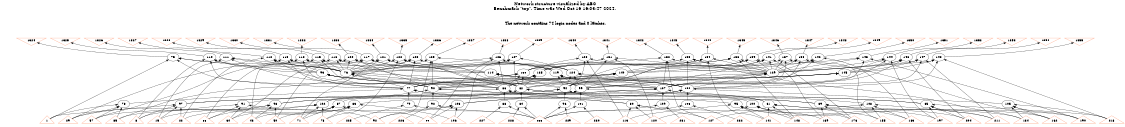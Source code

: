# Network structure generated by ABC

digraph network {
size = "7.5,10";
center = true;
edge [dir = back];

{
  node [shape = plaintext];
  edge [style = invis];
  LevelTitle1 [label=""];
  LevelTitle2 [label=""];
  Level5 [label = ""];
  Level4 [label = ""];
  Level3 [label = ""];
  Level2 [label = ""];
  Level1 [label = ""];
  Level0 [label = ""];
  LevelTitle1 ->  LevelTitle2 ->  Level5 ->  Level4 ->  Level3 ->  Level2 ->  Level1 ->  Level0;
}

{
  rank = same;
  LevelTitle1;
  title1 [shape=plaintext,
          fontsize=20,
          fontname = "Times-Roman",
          label="Network structure visualized by ABC\nBenchmark \"top\". Time was Wed Oct 16 16:03:47 2024. "
         ];
}

{
  rank = same;
  LevelTitle2;
  title2 [shape=plaintext,
          fontsize=18,
          fontname = "Times-Roman",
          label="The network contains 74 logic nodes and 0 latches.\n"
         ];
}

{
  rank = same;
  Level5;
  Node42 [label = "1324", shape = invtriangle, color = coral, fillcolor = coral];
  Node43 [label = "1325", shape = invtriangle, color = coral, fillcolor = coral];
  Node44 [label = "1326", shape = invtriangle, color = coral, fillcolor = coral];
  Node45 [label = "1327", shape = invtriangle, color = coral, fillcolor = coral];
  Node46 [label = "1328", shape = invtriangle, color = coral, fillcolor = coral];
  Node47 [label = "1329", shape = invtriangle, color = coral, fillcolor = coral];
  Node48 [label = "1330", shape = invtriangle, color = coral, fillcolor = coral];
  Node49 [label = "1331", shape = invtriangle, color = coral, fillcolor = coral];
  Node50 [label = "1332", shape = invtriangle, color = coral, fillcolor = coral];
  Node51 [label = "1333", shape = invtriangle, color = coral, fillcolor = coral];
  Node52 [label = "1334", shape = invtriangle, color = coral, fillcolor = coral];
  Node53 [label = "1335", shape = invtriangle, color = coral, fillcolor = coral];
  Node54 [label = "1336", shape = invtriangle, color = coral, fillcolor = coral];
  Node55 [label = "1337", shape = invtriangle, color = coral, fillcolor = coral];
  Node56 [label = "1338", shape = invtriangle, color = coral, fillcolor = coral];
  Node57 [label = "1339", shape = invtriangle, color = coral, fillcolor = coral];
  Node58 [label = "1340", shape = invtriangle, color = coral, fillcolor = coral];
  Node59 [label = "1341", shape = invtriangle, color = coral, fillcolor = coral];
  Node60 [label = "1342", shape = invtriangle, color = coral, fillcolor = coral];
  Node61 [label = "1343", shape = invtriangle, color = coral, fillcolor = coral];
  Node62 [label = "1344", shape = invtriangle, color = coral, fillcolor = coral];
  Node63 [label = "1345", shape = invtriangle, color = coral, fillcolor = coral];
  Node64 [label = "1346", shape = invtriangle, color = coral, fillcolor = coral];
  Node65 [label = "1347", shape = invtriangle, color = coral, fillcolor = coral];
  Node66 [label = "1348", shape = invtriangle, color = coral, fillcolor = coral];
  Node67 [label = "1349", shape = invtriangle, color = coral, fillcolor = coral];
  Node68 [label = "1350", shape = invtriangle, color = coral, fillcolor = coral];
  Node69 [label = "1351", shape = invtriangle, color = coral, fillcolor = coral];
  Node70 [label = "1352", shape = invtriangle, color = coral, fillcolor = coral];
  Node71 [label = "1353", shape = invtriangle, color = coral, fillcolor = coral];
  Node72 [label = "1354", shape = invtriangle, color = coral, fillcolor = coral];
  Node73 [label = "1355", shape = invtriangle, color = coral, fillcolor = coral];
}

{
  rank = same;
  Level4;
  Node75 [label = "75\n", shape = ellipse];
  Node110 [label = "110\n", shape = ellipse];
  Node111 [label = "111\n", shape = ellipse];
  Node112 [label = "112\n", shape = ellipse];
  Node113 [label = "113\n", shape = ellipse];
  Node115 [label = "115\n", shape = ellipse];
  Node116 [label = "116\n", shape = ellipse];
  Node117 [label = "117\n", shape = ellipse];
  Node118 [label = "118\n", shape = ellipse];
  Node120 [label = "120\n", shape = ellipse];
  Node121 [label = "121\n", shape = ellipse];
  Node122 [label = "122\n", shape = ellipse];
  Node123 [label = "123\n", shape = ellipse];
  Node125 [label = "125\n", shape = ellipse];
  Node126 [label = "126\n", shape = ellipse];
  Node127 [label = "127\n", shape = ellipse];
  Node128 [label = "128\n", shape = ellipse];
  Node131 [label = "131\n", shape = ellipse];
  Node132 [label = "132\n", shape = ellipse];
  Node133 [label = "133\n", shape = ellipse];
  Node134 [label = "134\n", shape = ellipse];
  Node136 [label = "136\n", shape = ellipse];
  Node137 [label = "137\n", shape = ellipse];
  Node138 [label = "138\n", shape = ellipse];
  Node139 [label = "139\n", shape = ellipse];
  Node141 [label = "141\n", shape = ellipse];
  Node142 [label = "142\n", shape = ellipse];
  Node143 [label = "143\n", shape = ellipse];
  Node144 [label = "144\n", shape = ellipse];
  Node146 [label = "146\n", shape = ellipse];
  Node147 [label = "147\n", shape = ellipse];
  Node148 [label = "148\n", shape = ellipse];
}

{
  rank = same;
  Level3;
  Node76 [label = "76\n", shape = ellipse];
  Node93 [label = "93\n", shape = ellipse];
  Node114 [label = "114\n", shape = ellipse];
  Node119 [label = "119\n", shape = ellipse];
  Node124 [label = "124\n", shape = ellipse];
  Node129 [label = "129\n", shape = ellipse];
  Node130 [label = "130\n", shape = ellipse];
  Node135 [label = "135\n", shape = ellipse];
  Node140 [label = "140\n", shape = ellipse];
  Node145 [label = "145\n", shape = ellipse];
}

{
  rank = same;
  Level2;
  Node77 [label = "77\n", shape = ellipse];
  Node82 [label = "82\n", shape = ellipse];
  Node86 [label = "86\n", shape = ellipse];
  Node90 [label = "90\n", shape = ellipse];
  Node94 [label = "94\n", shape = ellipse];
  Node99 [label = "99\n", shape = ellipse];
  Node104 [label = "104\n", shape = ellipse];
  Node107 [label = "107\n", shape = ellipse];
}

{
  rank = same;
  Level1;
  Node78 [label = "78\n", shape = ellipse];
  Node79 [label = "79\n", shape = ellipse];
  Node80 [label = "80\n", shape = ellipse];
  Node81 [label = "81\n", shape = ellipse];
  Node83 [label = "83\n", shape = ellipse];
  Node84 [label = "84\n", shape = ellipse];
  Node85 [label = "85\n", shape = ellipse];
  Node87 [label = "87\n", shape = ellipse];
  Node88 [label = "88\n", shape = ellipse];
  Node89 [label = "89\n", shape = ellipse];
  Node91 [label = "91\n", shape = ellipse];
  Node92 [label = "92\n", shape = ellipse];
  Node95 [label = "95\n", shape = ellipse];
  Node96 [label = "96\n", shape = ellipse];
  Node97 [label = "97\n", shape = ellipse];
  Node98 [label = "98\n", shape = ellipse];
  Node100 [label = "100\n", shape = ellipse];
  Node101 [label = "101\n", shape = ellipse];
  Node102 [label = "102\n", shape = ellipse];
  Node103 [label = "103\n", shape = ellipse];
  Node105 [label = "105\n", shape = ellipse];
  Node106 [label = "106\n", shape = ellipse];
  Node108 [label = "108\n", shape = ellipse];
  Node109 [label = "109\n", shape = ellipse];
}

{
  rank = same;
  Level0;
  Node1 [label = "1", shape = triangle, color = coral, fillcolor = coral];
  Node2 [label = "8", shape = triangle, color = coral, fillcolor = coral];
  Node3 [label = "15", shape = triangle, color = coral, fillcolor = coral];
  Node4 [label = "22", shape = triangle, color = coral, fillcolor = coral];
  Node5 [label = "29", shape = triangle, color = coral, fillcolor = coral];
  Node6 [label = "36", shape = triangle, color = coral, fillcolor = coral];
  Node7 [label = "43", shape = triangle, color = coral, fillcolor = coral];
  Node8 [label = "50", shape = triangle, color = coral, fillcolor = coral];
  Node9 [label = "57", shape = triangle, color = coral, fillcolor = coral];
  Node10 [label = "64", shape = triangle, color = coral, fillcolor = coral];
  Node11 [label = "71", shape = triangle, color = coral, fillcolor = coral];
  Node12 [label = "78", shape = triangle, color = coral, fillcolor = coral];
  Node13 [label = "85", shape = triangle, color = coral, fillcolor = coral];
  Node14 [label = "92", shape = triangle, color = coral, fillcolor = coral];
  Node15 [label = "99", shape = triangle, color = coral, fillcolor = coral];
  Node16 [label = "106", shape = triangle, color = coral, fillcolor = coral];
  Node17 [label = "113", shape = triangle, color = coral, fillcolor = coral];
  Node18 [label = "120", shape = triangle, color = coral, fillcolor = coral];
  Node19 [label = "127", shape = triangle, color = coral, fillcolor = coral];
  Node20 [label = "134", shape = triangle, color = coral, fillcolor = coral];
  Node21 [label = "141", shape = triangle, color = coral, fillcolor = coral];
  Node22 [label = "148", shape = triangle, color = coral, fillcolor = coral];
  Node23 [label = "155", shape = triangle, color = coral, fillcolor = coral];
  Node24 [label = "162", shape = triangle, color = coral, fillcolor = coral];
  Node25 [label = "169", shape = triangle, color = coral, fillcolor = coral];
  Node26 [label = "176", shape = triangle, color = coral, fillcolor = coral];
  Node27 [label = "183", shape = triangle, color = coral, fillcolor = coral];
  Node28 [label = "190", shape = triangle, color = coral, fillcolor = coral];
  Node29 [label = "197", shape = triangle, color = coral, fillcolor = coral];
  Node30 [label = "204", shape = triangle, color = coral, fillcolor = coral];
  Node31 [label = "211", shape = triangle, color = coral, fillcolor = coral];
  Node32 [label = "218", shape = triangle, color = coral, fillcolor = coral];
  Node33 [label = "225", shape = triangle, color = coral, fillcolor = coral];
  Node34 [label = "226", shape = triangle, color = coral, fillcolor = coral];
  Node35 [label = "227", shape = triangle, color = coral, fillcolor = coral];
  Node36 [label = "228", shape = triangle, color = coral, fillcolor = coral];
  Node37 [label = "229", shape = triangle, color = coral, fillcolor = coral];
  Node38 [label = "230", shape = triangle, color = coral, fillcolor = coral];
  Node39 [label = "231", shape = triangle, color = coral, fillcolor = coral];
  Node40 [label = "232", shape = triangle, color = coral, fillcolor = coral];
  Node41 [label = "233", shape = triangle, color = coral, fillcolor = coral];
}

title1 -> title2 [style = invis];
title2 -> Node42 [style = invis];
title2 -> Node43 [style = invis];
title2 -> Node44 [style = invis];
title2 -> Node45 [style = invis];
title2 -> Node46 [style = invis];
title2 -> Node47 [style = invis];
title2 -> Node48 [style = invis];
title2 -> Node49 [style = invis];
title2 -> Node50 [style = invis];
title2 -> Node51 [style = invis];
title2 -> Node52 [style = invis];
title2 -> Node53 [style = invis];
title2 -> Node54 [style = invis];
title2 -> Node55 [style = invis];
title2 -> Node56 [style = invis];
title2 -> Node57 [style = invis];
title2 -> Node58 [style = invis];
title2 -> Node59 [style = invis];
title2 -> Node60 [style = invis];
title2 -> Node61 [style = invis];
title2 -> Node62 [style = invis];
title2 -> Node63 [style = invis];
title2 -> Node64 [style = invis];
title2 -> Node65 [style = invis];
title2 -> Node66 [style = invis];
title2 -> Node67 [style = invis];
title2 -> Node68 [style = invis];
title2 -> Node69 [style = invis];
title2 -> Node70 [style = invis];
title2 -> Node71 [style = invis];
title2 -> Node72 [style = invis];
title2 -> Node73 [style = invis];
Node42 -> Node43 [style = invis];
Node43 -> Node44 [style = invis];
Node44 -> Node45 [style = invis];
Node45 -> Node46 [style = invis];
Node46 -> Node47 [style = invis];
Node47 -> Node48 [style = invis];
Node48 -> Node49 [style = invis];
Node49 -> Node50 [style = invis];
Node50 -> Node51 [style = invis];
Node51 -> Node52 [style = invis];
Node52 -> Node53 [style = invis];
Node53 -> Node54 [style = invis];
Node54 -> Node55 [style = invis];
Node55 -> Node56 [style = invis];
Node56 -> Node57 [style = invis];
Node57 -> Node58 [style = invis];
Node58 -> Node59 [style = invis];
Node59 -> Node60 [style = invis];
Node60 -> Node61 [style = invis];
Node61 -> Node62 [style = invis];
Node62 -> Node63 [style = invis];
Node63 -> Node64 [style = invis];
Node64 -> Node65 [style = invis];
Node65 -> Node66 [style = invis];
Node66 -> Node67 [style = invis];
Node67 -> Node68 [style = invis];
Node68 -> Node69 [style = invis];
Node69 -> Node70 [style = invis];
Node70 -> Node71 [style = invis];
Node71 -> Node72 [style = invis];
Node72 -> Node73 [style = invis];
Node42 -> Node75 [style = solid];
Node43 -> Node110 [style = solid];
Node44 -> Node111 [style = solid];
Node45 -> Node112 [style = solid];
Node46 -> Node113 [style = solid];
Node47 -> Node115 [style = solid];
Node48 -> Node116 [style = solid];
Node49 -> Node117 [style = solid];
Node50 -> Node118 [style = solid];
Node51 -> Node120 [style = solid];
Node52 -> Node121 [style = solid];
Node53 -> Node122 [style = solid];
Node54 -> Node123 [style = solid];
Node55 -> Node125 [style = solid];
Node56 -> Node126 [style = solid];
Node57 -> Node127 [style = solid];
Node58 -> Node128 [style = solid];
Node59 -> Node131 [style = solid];
Node60 -> Node132 [style = solid];
Node61 -> Node133 [style = solid];
Node62 -> Node134 [style = solid];
Node63 -> Node136 [style = solid];
Node64 -> Node137 [style = solid];
Node65 -> Node138 [style = solid];
Node66 -> Node139 [style = solid];
Node67 -> Node141 [style = solid];
Node68 -> Node142 [style = solid];
Node69 -> Node143 [style = solid];
Node70 -> Node144 [style = solid];
Node71 -> Node146 [style = solid];
Node72 -> Node147 [style = solid];
Node73 -> Node148 [style = solid];
Node75 -> Node76 [style = solid];
Node75 -> Node93 [style = solid];
Node75 -> Node77 [style = solid];
Node75 -> Node1 [style = solid];
Node76 -> Node77 [style = solid];
Node76 -> Node82 [style = solid];
Node76 -> Node86 [style = solid];
Node76 -> Node90 [style = solid];
Node77 -> Node78 [style = solid];
Node77 -> Node79 [style = solid];
Node77 -> Node80 [style = solid];
Node77 -> Node81 [style = solid];
Node78 -> Node1 [style = solid];
Node78 -> Node5 [style = solid];
Node78 -> Node9 [style = solid];
Node78 -> Node13 [style = solid];
Node79 -> Node33 [style = solid];
Node79 -> Node41 [style = solid];
Node80 -> Node17 [style = solid];
Node80 -> Node18 [style = solid];
Node80 -> Node19 [style = solid];
Node80 -> Node20 [style = solid];
Node81 -> Node21 [style = solid];
Node81 -> Node22 [style = solid];
Node81 -> Node23 [style = solid];
Node81 -> Node24 [style = solid];
Node82 -> Node81 [style = solid];
Node82 -> Node83 [style = solid];
Node82 -> Node84 [style = solid];
Node82 -> Node85 [style = solid];
Node83 -> Node4 [style = solid];
Node83 -> Node8 [style = solid];
Node83 -> Node12 [style = solid];
Node83 -> Node16 [style = solid];
Node84 -> Node36 [style = solid];
Node84 -> Node41 [style = solid];
Node85 -> Node29 [style = solid];
Node85 -> Node30 [style = solid];
Node85 -> Node31 [style = solid];
Node85 -> Node32 [style = solid];
Node86 -> Node80 [style = solid];
Node86 -> Node87 [style = solid];
Node86 -> Node88 [style = solid];
Node86 -> Node89 [style = solid];
Node87 -> Node3 [style = solid];
Node87 -> Node7 [style = solid];
Node87 -> Node11 [style = solid];
Node87 -> Node15 [style = solid];
Node88 -> Node35 [style = solid];
Node88 -> Node41 [style = solid];
Node89 -> Node25 [style = solid];
Node89 -> Node26 [style = solid];
Node89 -> Node27 [style = solid];
Node89 -> Node28 [style = solid];
Node90 -> Node85 [style = solid];
Node90 -> Node89 [style = solid];
Node90 -> Node91 [style = solid];
Node90 -> Node92 [style = solid];
Node91 -> Node2 [style = solid];
Node91 -> Node6 [style = solid];
Node91 -> Node10 [style = solid];
Node91 -> Node14 [style = solid];
Node92 -> Node34 [style = solid];
Node92 -> Node41 [style = solid];
Node93 -> Node94 [style = solid];
Node93 -> Node99 [style = solid];
Node93 -> Node104 [style = solid];
Node93 -> Node107 [style = solid];
Node94 -> Node95 [style = solid];
Node94 -> Node96 [style = solid];
Node94 -> Node97 [style = solid];
Node94 -> Node98 [style = solid];
Node95 -> Node17 [style = solid];
Node95 -> Node21 [style = solid];
Node95 -> Node25 [style = solid];
Node95 -> Node29 [style = solid];
Node96 -> Node37 [style = solid];
Node96 -> Node41 [style = solid];
Node97 -> Node1 [style = solid];
Node97 -> Node2 [style = solid];
Node97 -> Node3 [style = solid];
Node97 -> Node4 [style = solid];
Node98 -> Node5 [style = solid];
Node98 -> Node6 [style = solid];
Node98 -> Node7 [style = solid];
Node98 -> Node8 [style = solid];
Node99 -> Node100 [style = solid];
Node99 -> Node101 [style = solid];
Node99 -> Node102 [style = solid];
Node99 -> Node103 [style = solid];
Node100 -> Node18 [style = solid];
Node100 -> Node22 [style = solid];
Node100 -> Node26 [style = solid];
Node100 -> Node30 [style = solid];
Node101 -> Node38 [style = solid];
Node101 -> Node41 [style = solid];
Node102 -> Node9 [style = solid];
Node102 -> Node10 [style = solid];
Node102 -> Node11 [style = solid];
Node102 -> Node12 [style = solid];
Node103 -> Node13 [style = solid];
Node103 -> Node14 [style = solid];
Node103 -> Node15 [style = solid];
Node103 -> Node16 [style = solid];
Node104 -> Node98 [style = solid];
Node104 -> Node103 [style = solid];
Node104 -> Node105 [style = solid];
Node104 -> Node106 [style = solid];
Node105 -> Node20 [style = solid];
Node105 -> Node24 [style = solid];
Node105 -> Node28 [style = solid];
Node105 -> Node32 [style = solid];
Node106 -> Node40 [style = solid];
Node106 -> Node41 [style = solid];
Node107 -> Node97 [style = solid];
Node107 -> Node102 [style = solid];
Node107 -> Node108 [style = solid];
Node107 -> Node109 [style = solid];
Node108 -> Node19 [style = solid];
Node108 -> Node23 [style = solid];
Node108 -> Node27 [style = solid];
Node108 -> Node31 [style = solid];
Node109 -> Node39 [style = solid];
Node109 -> Node41 [style = solid];
Node110 -> Node76 [style = solid];
Node110 -> Node93 [style = solid];
Node110 -> Node90 [style = solid];
Node110 -> Node2 [style = solid];
Node111 -> Node76 [style = solid];
Node111 -> Node93 [style = solid];
Node111 -> Node86 [style = solid];
Node111 -> Node3 [style = solid];
Node112 -> Node76 [style = solid];
Node112 -> Node93 [style = solid];
Node112 -> Node82 [style = solid];
Node112 -> Node4 [style = solid];
Node113 -> Node76 [style = solid];
Node113 -> Node114 [style = solid];
Node113 -> Node77 [style = solid];
Node113 -> Node5 [style = solid];
Node114 -> Node94 [style = solid];
Node114 -> Node99 [style = solid];
Node114 -> Node104 [style = solid];
Node114 -> Node107 [style = solid];
Node115 -> Node76 [style = solid];
Node115 -> Node114 [style = solid];
Node115 -> Node90 [style = solid];
Node115 -> Node6 [style = solid];
Node116 -> Node76 [style = solid];
Node116 -> Node114 [style = solid];
Node116 -> Node86 [style = solid];
Node116 -> Node7 [style = solid];
Node117 -> Node76 [style = solid];
Node117 -> Node114 [style = solid];
Node117 -> Node82 [style = solid];
Node117 -> Node8 [style = solid];
Node118 -> Node76 [style = solid];
Node118 -> Node119 [style = solid];
Node118 -> Node77 [style = solid];
Node118 -> Node9 [style = solid];
Node119 -> Node94 [style = solid];
Node119 -> Node99 [style = solid];
Node119 -> Node104 [style = solid];
Node119 -> Node107 [style = solid];
Node120 -> Node76 [style = solid];
Node120 -> Node119 [style = solid];
Node120 -> Node90 [style = solid];
Node120 -> Node10 [style = solid];
Node121 -> Node76 [style = solid];
Node121 -> Node119 [style = solid];
Node121 -> Node86 [style = solid];
Node121 -> Node11 [style = solid];
Node122 -> Node76 [style = solid];
Node122 -> Node119 [style = solid];
Node122 -> Node82 [style = solid];
Node122 -> Node12 [style = solid];
Node123 -> Node76 [style = solid];
Node123 -> Node124 [style = solid];
Node123 -> Node77 [style = solid];
Node123 -> Node13 [style = solid];
Node124 -> Node94 [style = solid];
Node124 -> Node99 [style = solid];
Node124 -> Node104 [style = solid];
Node124 -> Node107 [style = solid];
Node125 -> Node76 [style = solid];
Node125 -> Node124 [style = solid];
Node125 -> Node90 [style = solid];
Node125 -> Node14 [style = solid];
Node126 -> Node76 [style = solid];
Node126 -> Node124 [style = solid];
Node126 -> Node86 [style = solid];
Node126 -> Node15 [style = solid];
Node127 -> Node76 [style = solid];
Node127 -> Node124 [style = solid];
Node127 -> Node82 [style = solid];
Node127 -> Node16 [style = solid];
Node128 -> Node129 [style = solid];
Node128 -> Node130 [style = solid];
Node128 -> Node94 [style = solid];
Node128 -> Node17 [style = solid];
Node129 -> Node94 [style = solid];
Node129 -> Node99 [style = solid];
Node129 -> Node104 [style = solid];
Node129 -> Node107 [style = solid];
Node130 -> Node77 [style = solid];
Node130 -> Node82 [style = solid];
Node130 -> Node86 [style = solid];
Node130 -> Node90 [style = solid];
Node131 -> Node129 [style = solid];
Node131 -> Node130 [style = solid];
Node131 -> Node99 [style = solid];
Node131 -> Node18 [style = solid];
Node132 -> Node129 [style = solid];
Node132 -> Node130 [style = solid];
Node132 -> Node107 [style = solid];
Node132 -> Node19 [style = solid];
Node133 -> Node129 [style = solid];
Node133 -> Node130 [style = solid];
Node133 -> Node104 [style = solid];
Node133 -> Node20 [style = solid];
Node134 -> Node129 [style = solid];
Node134 -> Node135 [style = solid];
Node134 -> Node94 [style = solid];
Node134 -> Node21 [style = solid];
Node135 -> Node77 [style = solid];
Node135 -> Node82 [style = solid];
Node135 -> Node86 [style = solid];
Node135 -> Node90 [style = solid];
Node136 -> Node129 [style = solid];
Node136 -> Node135 [style = solid];
Node136 -> Node99 [style = solid];
Node136 -> Node22 [style = solid];
Node137 -> Node129 [style = solid];
Node137 -> Node135 [style = solid];
Node137 -> Node107 [style = solid];
Node137 -> Node23 [style = solid];
Node138 -> Node129 [style = solid];
Node138 -> Node135 [style = solid];
Node138 -> Node104 [style = solid];
Node138 -> Node24 [style = solid];
Node139 -> Node129 [style = solid];
Node139 -> Node140 [style = solid];
Node139 -> Node94 [style = solid];
Node139 -> Node25 [style = solid];
Node140 -> Node77 [style = solid];
Node140 -> Node82 [style = solid];
Node140 -> Node86 [style = solid];
Node140 -> Node90 [style = solid];
Node141 -> Node129 [style = solid];
Node141 -> Node140 [style = solid];
Node141 -> Node99 [style = solid];
Node141 -> Node26 [style = solid];
Node142 -> Node129 [style = solid];
Node142 -> Node140 [style = solid];
Node142 -> Node107 [style = solid];
Node142 -> Node27 [style = solid];
Node143 -> Node129 [style = solid];
Node143 -> Node140 [style = solid];
Node143 -> Node104 [style = solid];
Node143 -> Node28 [style = solid];
Node144 -> Node129 [style = solid];
Node144 -> Node145 [style = solid];
Node144 -> Node94 [style = solid];
Node144 -> Node29 [style = solid];
Node145 -> Node77 [style = solid];
Node145 -> Node82 [style = solid];
Node145 -> Node86 [style = solid];
Node145 -> Node90 [style = solid];
Node146 -> Node129 [style = solid];
Node146 -> Node145 [style = solid];
Node146 -> Node99 [style = solid];
Node146 -> Node30 [style = solid];
Node147 -> Node129 [style = solid];
Node147 -> Node145 [style = solid];
Node147 -> Node107 [style = solid];
Node147 -> Node31 [style = solid];
Node148 -> Node129 [style = solid];
Node148 -> Node145 [style = solid];
Node148 -> Node104 [style = solid];
Node148 -> Node32 [style = solid];
}

